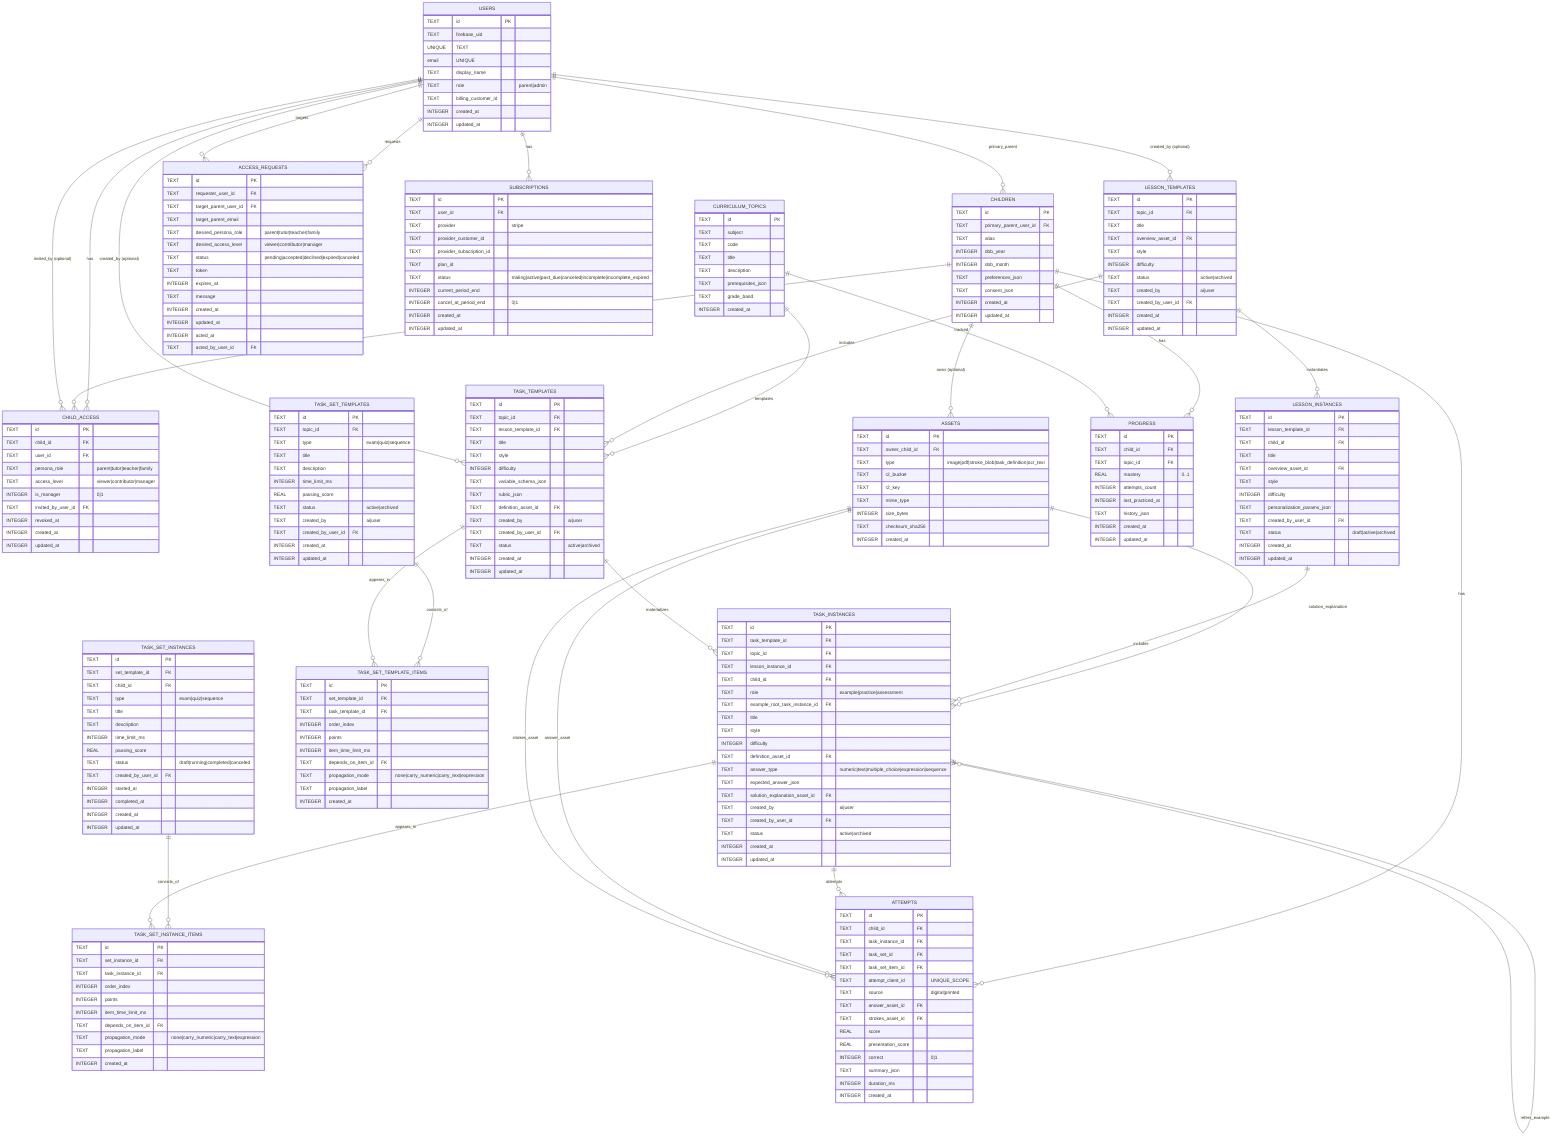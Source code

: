 erDiagram
    USERS {
        TEXT id PK
        TEXT firebase_uid UNIQUE
        TEXT email UNIQUE
        TEXT display_name
        TEXT role  "parent|admin"
        TEXT billing_customer_id
        INTEGER created_at
        INTEGER updated_at
    }

    CHILDREN {
        TEXT id PK
        TEXT primary_parent_user_id FK
        TEXT alias
        INTEGER dob_year
        INTEGER dob_month
        TEXT preferences_json
        TEXT consent_json
        INTEGER created_at
        INTEGER updated_at
    }

    CHILD_ACCESS {
        TEXT id PK
        TEXT child_id FK
        TEXT user_id FK
        TEXT persona_role  "parent|tutor|teacher|family"
        TEXT access_level  "viewer|contributor|manager"
        INTEGER is_manager  "0|1"
        TEXT invited_by_user_id FK
        INTEGER revoked_at
        INTEGER created_at
        INTEGER updated_at
    }

    CURRICULUM_TOPICS {
        TEXT id PK
        TEXT subject
        TEXT code
        TEXT title
        TEXT description
        TEXT prerequisites_json
        TEXT grade_band
        INTEGER created_at
    }

    LESSON_TEMPLATES {
        TEXT id PK
        TEXT topic_id FK
        TEXT title
        TEXT overview_asset_id FK
        TEXT style
        INTEGER difficulty
        TEXT status  "active|archived"
        TEXT created_by  "ai|user"
        TEXT created_by_user_id FK
        INTEGER created_at
        INTEGER updated_at
    }

    LESSON_INSTANCES {
        TEXT id PK
        TEXT lesson_template_id FK
        TEXT child_id FK
        TEXT title
        TEXT overview_asset_id FK
        TEXT style
        INTEGER difficulty
        TEXT personalization_params_json
        TEXT created_by_user_id FK
        TEXT status  "draft|active|archived"
        INTEGER created_at
        INTEGER updated_at
    }

    TASK_TEMPLATES {
        TEXT id PK
        TEXT topic_id FK
        TEXT lesson_template_id FK
        TEXT title
        TEXT style
        INTEGER difficulty
        TEXT variable_schema_json
        TEXT rubric_json
        TEXT definition_asset_id FK
        TEXT created_by  "ai|user"
        TEXT created_by_user_id FK
        TEXT status  "active|archived"
        INTEGER created_at
        INTEGER updated_at
    }

    TASK_INSTANCES {
        TEXT id PK
        TEXT task_template_id FK
        TEXT topic_id FK
        TEXT lesson_instance_id FK
        TEXT child_id FK
        TEXT role  "example|practice|assessment"
        TEXT example_root_task_instance_id FK
        TEXT title
        TEXT style
        INTEGER difficulty
        TEXT definition_asset_id FK
        TEXT answer_type  "numeric|text|multiple_choice|expression|sequence"
        TEXT expected_answer_json
        TEXT solution_explanation_asset_id FK
        TEXT created_by  "ai|user"
        TEXT created_by_user_id FK
        TEXT status  "active|archived"
        INTEGER created_at
        INTEGER updated_at
    }

    
    TASK_SET_TEMPLATES {
        TEXT id PK
        TEXT topic_id FK
        TEXT type  "exam|quiz|sequence"
        TEXT title
        TEXT description
        INTEGER time_limit_ms
        REAL passing_score
        TEXT status  "active|archived"
        TEXT created_by  "ai|user"
        TEXT created_by_user_id FK
        INTEGER created_at
        INTEGER updated_at
    }

    TASK_SET_TEMPLATE_ITEMS {
        TEXT id PK
        TEXT set_template_id FK
        TEXT task_template_id FK
        INTEGER order_index
        INTEGER points
        INTEGER item_time_limit_ms
        TEXT depends_on_item_id FK
        TEXT propagation_mode  "none|carry_numeric|carry_text|expression"
        TEXT propagation_label
        INTEGER created_at
    }

    TASK_SET_INSTANCES {
        TEXT id PK
        TEXT set_template_id FK
        TEXT child_id FK
        TEXT type  "exam|quiz|sequence"
        TEXT title
        TEXT description
        INTEGER time_limit_ms
        REAL passing_score
        TEXT status  "draft|running|completed|canceled"
        TEXT created_by_user_id FK
        INTEGER started_at
        INTEGER completed_at
        INTEGER created_at
        INTEGER updated_at
    }

    TASK_SET_INSTANCE_ITEMS {
        TEXT id PK
        TEXT set_instance_id FK
        TEXT task_instance_id FK
        INTEGER order_index
        INTEGER points
        INTEGER item_time_limit_ms
        TEXT depends_on_item_id FK
        TEXT propagation_mode  "none|carry_numeric|carry_text|expression"
        TEXT propagation_label
        INTEGER created_at
    }

    ATTEMPTS {
        TEXT id PK
        TEXT child_id FK
        TEXT task_instance_id FK
        TEXT task_set_id FK
        TEXT task_set_item_id FK
        TEXT attempt_client_id "UNIQUE_SCOPE"
        TEXT source  "digital|printed"
        TEXT answer_asset_id FK
        TEXT strokes_asset_id FK
        REAL score
        REAL presentation_score
        INTEGER correct  "0|1"
        TEXT summary_json
        INTEGER duration_ms
        INTEGER created_at
    }

    PROGRESS {
        TEXT id PK
        TEXT child_id FK
        TEXT topic_id FK
        REAL mastery  "0..1"
        INTEGER attempts_count
        INTEGER last_practiced_at
        TEXT history_json
        INTEGER created_at
        INTEGER updated_at
    }

    ASSETS ||--o{ TASK_INSTANCES : "solution_explanation"

    ASSETS {
        TEXT id PK
        TEXT owner_child_id FK
        TEXT type  "image|pdf|stroke_blob|task_definition|ocr_text"
        TEXT r2_bucket
        TEXT r2_key
        TEXT mime_type
        INTEGER size_bytes
        TEXT checksum_sha256
        INTEGER created_at
    }

    

    ACCESS_REQUESTS {
        TEXT id PK
        TEXT requester_user_id FK
        TEXT target_parent_user_id FK
        TEXT target_parent_email
        TEXT desired_persona_role  "parent|tutor|teacher|family"
        TEXT desired_access_level  "viewer|contributor|manager"
        TEXT status  "pending|accepted|declined|expired|canceled"
        TEXT token
        INTEGER expires_at
        TEXT message
        INTEGER created_at
        INTEGER updated_at
        INTEGER acted_at
        TEXT acted_by_user_id FK
    }

    SUBSCRIPTIONS {
        TEXT id PK
        TEXT user_id FK
        TEXT provider  "stripe"
        TEXT provider_customer_id
        TEXT provider_subscription_id
        TEXT plan_id
        TEXT status  "trialing|active|past_due|canceled|incomplete|incomplete_expired"
        INTEGER current_period_end
        INTEGER cancel_at_period_end  "0|1"
        INTEGER created_at
        INTEGER updated_at
    }

    %% Generation & ingestion entities are modeled in docs/assets/erd-generation.mmd


    %% Relationships (one-to-many where possible)
    USERS ||--o{ CHILDREN : "primary_parent"
    USERS ||--o{ CHILD_ACCESS : "has"
    CHILDREN ||--o{ CHILD_ACCESS : "memberships"

    LESSON_TEMPLATES ||--o{ LESSON_INSTANCES : "instantiates"
    CURRICULUM_TOPICS ||--o{ TASK_TEMPLATES : "templates"
    LESSON_TEMPLATES ||--o{ TASK_TEMPLATES : "includes"
    LESSON_INSTANCES ||--o{ TASK_INSTANCES : "includes"
    TASK_TEMPLATES ||--o{ TASK_INSTANCES : "materializes"
    TASK_INSTANCES ||--o{ TASK_INSTANCES : "refers_example"
    CHILDREN ||--o{ ATTEMPTS : "has"
    TASK_INSTANCES ||--o{ ATTEMPTS : "attempts"

    CHILDREN ||--o{ PROGRESS : "has"
    CURRICULUM_TOPICS ||--o{ PROGRESS : "tracked"

    CHILDREN ||--o{ ASSETS : "owns (optional)"

    USERS ||--o{ SUBSCRIPTIONS : "has"

    USERS ||--o{ ACCESS_REQUESTS : "requests"
    USERS ||--o{ ACCESS_REQUESTS : "targets" 

    %% See erd-generation.mmd for JOBS and related relationships

    %% Asset references from attempts
    ASSETS ||--o{ ATTEMPTS : "answer_asset"
    ASSETS ||--o{ ATTEMPTS : "strokes_asset"
    TASK_SET_TEMPLATES ||--o{ TASK_SET_TEMPLATE_ITEMS : "consists_of"
    TASK_TEMPLATES ||--o{ TASK_SET_TEMPLATE_ITEMS : "appears_in"
    TASK_SET_INSTANCES ||--o{ TASK_SET_INSTANCE_ITEMS : "consists_of"
    TASK_INSTANCES ||--o{ TASK_SET_INSTANCE_ITEMS : "appears_in"

    %% Additional user relationships
    USERS ||--o{ TASK_TEMPLATES : "created_by (optional)"
    USERS ||--o{ LESSON_TEMPLATES : "created_by (optional)"
    USERS ||--o{ CHILD_ACCESS : "invited_by (optional)"
